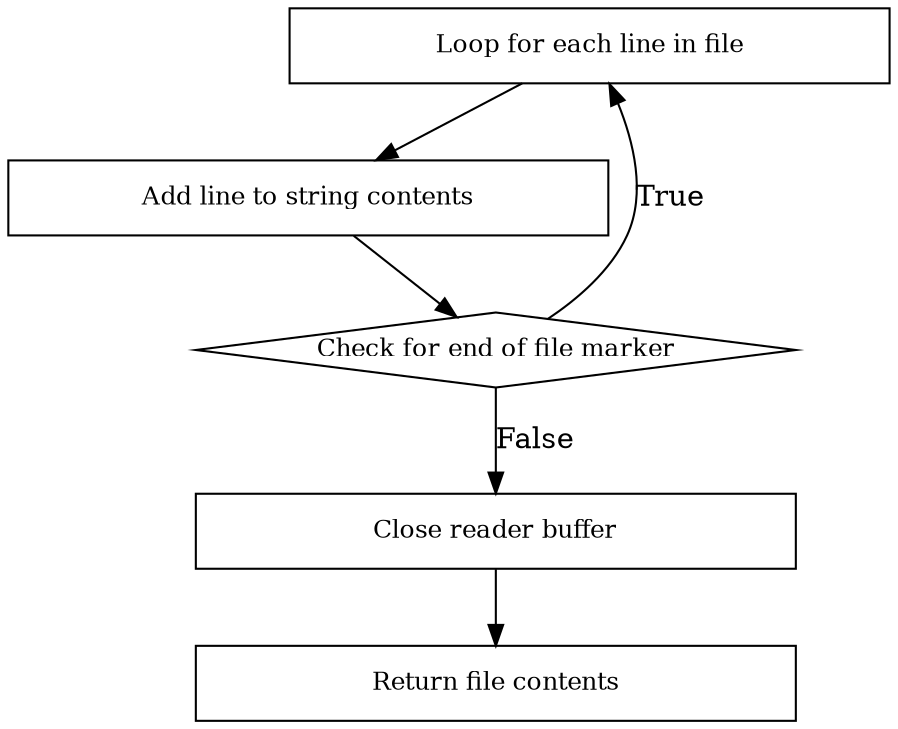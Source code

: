digraph "Read" {
    rankdir="TB";
    node [shape="rectangle",fixedsize=true,height=0.5,width=4.0,fontsize=12];

    loop_lines [label="Loop for each line in file"];
    add_line [label="Add line to string contents"];
    check_eof [label="Check for end of file marker",shape=diamond];
    close_reader [label="Close reader buffer"];
    return_contents [label="Return file contents"];

    loop_lines -> add_line -> check_eof;
    check_eof -> loop_lines [label="True"];
    check_eof -> close_reader [label="False"];
    close_reader -> return_contents;
}
